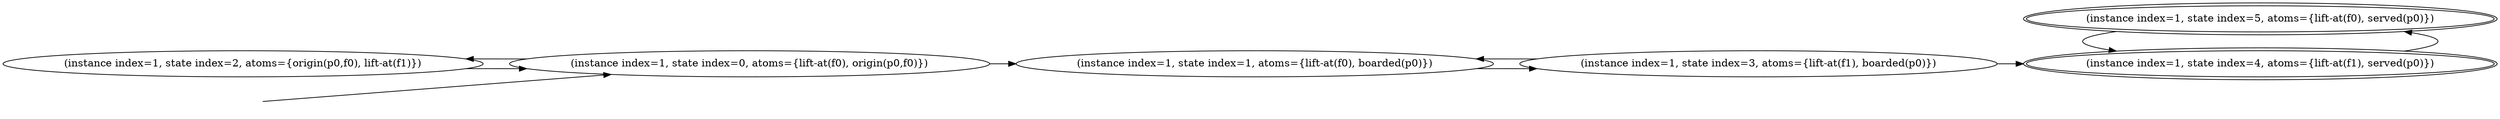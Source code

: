 digraph {
rankdir="LR"
s2[label="(instance index=1, state index=2, atoms={origin(p0,f0), lift-at(f1)})"]
s0[label="(instance index=1, state index=0, atoms={lift-at(f0), origin(p0,f0)})"]
s1[label="(instance index=1, state index=1, atoms={lift-at(f0), boarded(p0)})"]
s3[label="(instance index=1, state index=3, atoms={lift-at(f1), boarded(p0)})"]
s4[peripheries=2,label="(instance index=1, state index=4, atoms={lift-at(f1), served(p0)})"]
s5[peripheries=2,label="(instance index=1, state index=5, atoms={lift-at(f0), served(p0)})"]
Dangling [ label = "", style = invis ]
{ rank = same; Dangling }
Dangling -> s0
{ rank = same; s0}
{ rank = same; s0}
{ rank = same; s1}
{ rank = same; s3}
{ rank = same; s4,s5}
{
s2->s0
}
{
s0->s2
s0->s1
}
{
s1->s3
}
{
s3->s4
s3->s1
}
{
s4->s5
s5->s4
}
}
